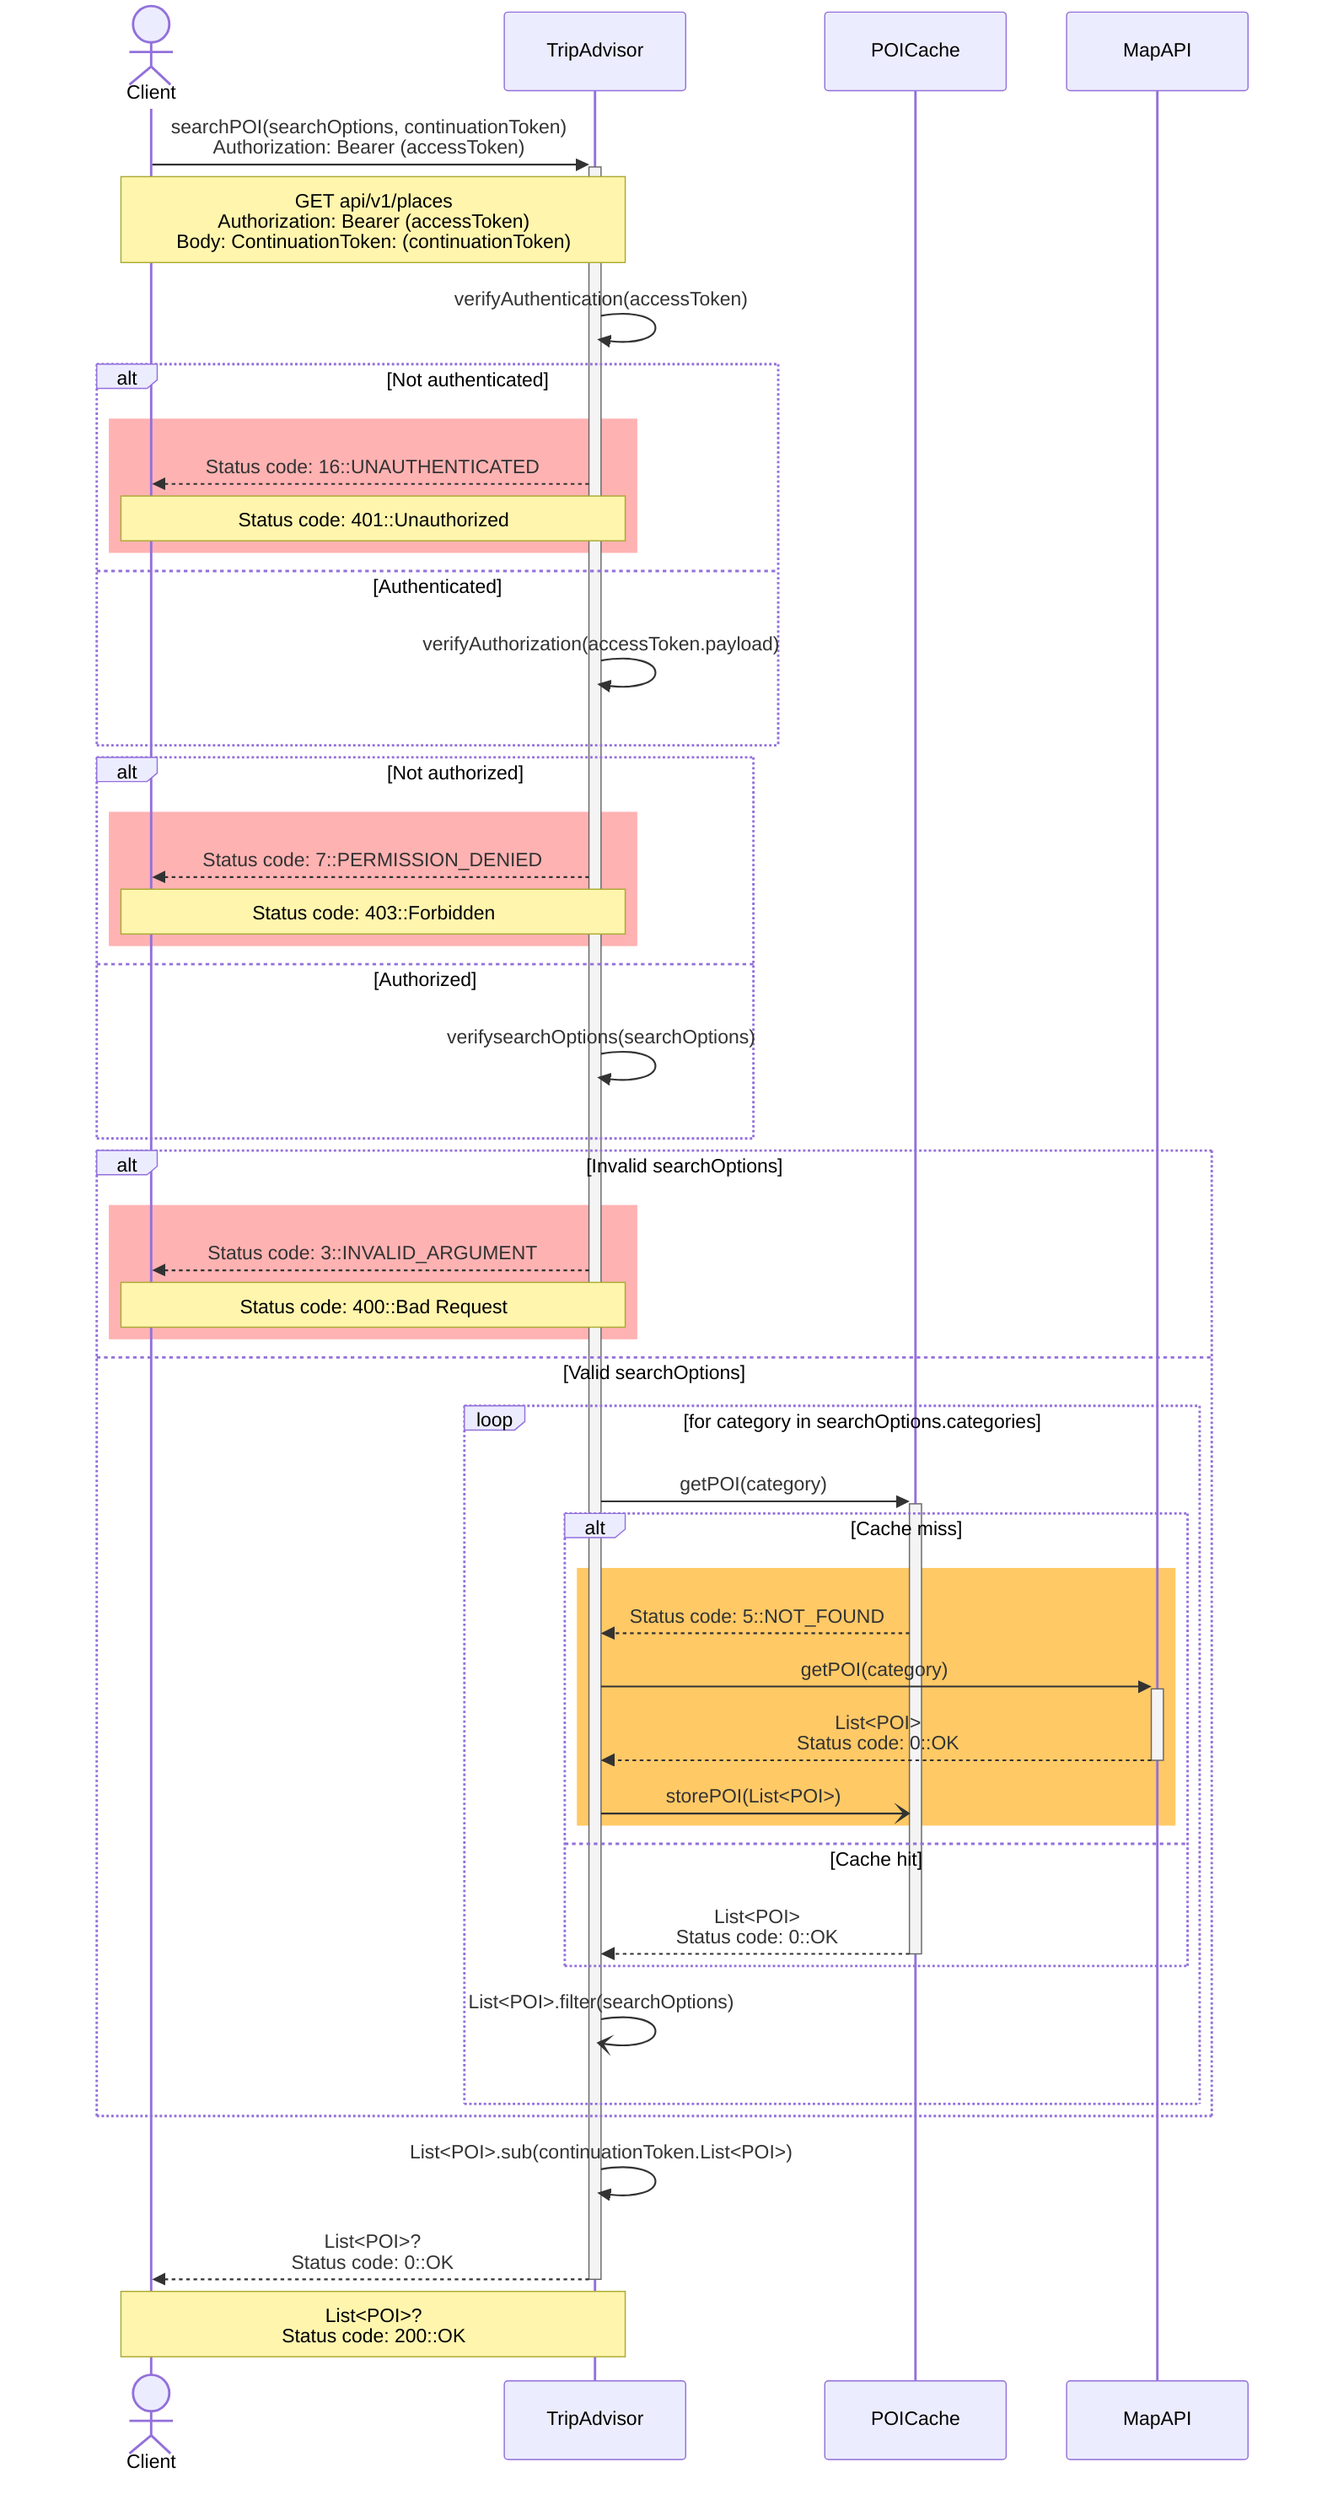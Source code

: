 sequenceDiagram
	actor Client as Client
	participant Trip as TripAdvisor
	participant DB as POICache
	participant Map as MapAPI


	Client->>+Trip: searchPOI(searchOptions, continuationToken)<br/>Authorization: Bearer (accessToken)
	Note over Client,Trip: GET api/v1/places<br/>Authorization: Bearer (accessToken)<br/>Body: ContinuationToken: (continuationToken)

		Trip->>Trip: verifyAuthentication(accessToken)
		alt Not authenticated
			rect rgba(255, 0, 0, 0.3)
				Trip-->>Client: Status code: 16::UNAUTHENTICATED
				Note over Client,Trip: Status code: 401::Unauthorized
			end
		else Authenticated
			Trip->>Trip: verifyAuthorization(accessToken.payload)
		end
		alt Not authorized
			rect rgba(255, 0, 0, 0.3)
				Trip-->>Client: Status code: 7::PERMISSION_DENIED
				Note over Client,Trip: Status code: 403::Forbidden
			end
		else Authorized
			Trip->>Trip: verifysearchOptions(searchOptions)
		end

		alt Invalid searchOptions
			rect rgba(255, 0, 0, 0.3)
				Trip-->>Client: Status code: 3::INVALID_ARGUMENT
				Note over Client,Trip: Status code: 400::Bad Request
			end

		else Valid searchOptions
			loop for category in searchOptions.categories
				Trip->>+DB: getPOI(category)
				alt Cache miss
					rect rgba(255, 165, 0, 0.6)
						DB-->>Trip: Status code: 5::NOT_FOUND
						Trip->>+Map: getPOI(category)
						Map-->>-Trip: List<POI><br/>Status code: 0::OK
						Trip-)DB: storePOI(List<POI>)
					end
				else Cache hit
					DB-->>-Trip: List<POI><br/>Status code: 0::OK
				end
				Trip-)Trip: List<POI>.filter(searchOptions)
			end
		end
		Trip->>Trip: List<POI>.sub(continuationToken.List<POI>)
		Trip-->>-Client: List<POI>?<br/>Status code: 0::OK
		Note over Client,Trip: List<POI>?<br/>Status code: 200::OK